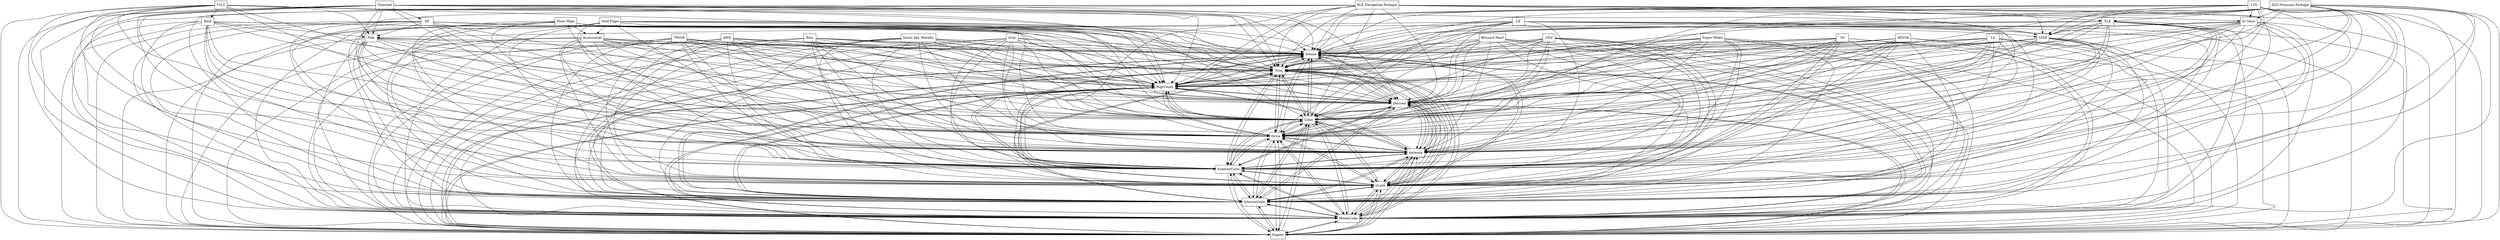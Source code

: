 digraph{
graph [rankdir=TB];
node [shape=box];
edge [arrowhead=normal];
0[label="Charcoal",]
1[label="5312",]
2[label="Base",]
3[label="8PSGR",]
4[label="Sienna",]
5[label="Trim",]
6[label="Floor Mats",]
7[label="In Glass",]
8[label="Engine",]
9[label="ModelCode",]
10[label="InteriorColor",]
11[label="AWD",]
12[label="Silver Sky Metallic",]
13[label="Mud Flaps",]
14[label="Grade",]
15[label="LTD",]
16[label="ExteriorColor",]
17[label="XLE",]
18[label="5328",]
19[label="V6",]
20[label="Antenna",]
21[label="SE",]
22[label="Blizzard Pearl",]
23[label="Drive",]
24[label="Super White",]
25[label="L4",]
26[label="7PSGR",]
27[label="XLE Navigation Package",]
28[label="Bisc",]
29[label="Gray",]
30[label="Color",]
31[label="Pole",]
32[label="Accessories",]
33[label="XLE Premium Package",]
34[label="2Wd",]
35[label="Derived",]
36[label="LE",]
37[label="PsgrCount",]
0->4[label="",]
0->5[label="",]
0->8[label="",]
0->9[label="",]
0->10[label="",]
0->14[label="",]
0->16[label="",]
0->18[label="",]
0->20[label="",]
0->21[label="",]
0->23[label="",]
0->30[label="",]
0->31[label="",]
0->35[label="",]
0->37[label="",]
1->2[label="",]
1->4[label="",]
1->5[label="",]
1->8[label="",]
1->9[label="",]
1->10[label="",]
1->14[label="",]
1->16[label="",]
1->20[label="",]
1->23[label="",]
1->30[label="",]
1->31[label="",]
1->35[label="",]
1->37[label="",]
2->4[label="",]
2->5[label="",]
2->8[label="",]
2->9[label="",]
2->10[label="",]
2->14[label="",]
2->16[label="",]
2->20[label="",]
2->23[label="",]
2->30[label="",]
2->31[label="",]
2->35[label="",]
2->37[label="",]
3->4[label="",]
3->5[label="",]
3->8[label="",]
3->9[label="",]
3->10[label="",]
3->14[label="",]
3->16[label="",]
3->20[label="",]
3->23[label="",]
3->30[label="",]
3->35[label="",]
3->37[label="",]
4->5[label="",]
4->8[label="",]
4->9[label="",]
4->10[label="",]
4->14[label="",]
4->16[label="",]
4->20[label="",]
4->23[label="",]
4->30[label="",]
4->35[label="",]
4->37[label="",]
5->4[label="",]
5->8[label="",]
5->9[label="",]
5->10[label="",]
5->14[label="",]
5->16[label="",]
5->20[label="",]
5->23[label="",]
5->30[label="",]
5->35[label="",]
5->37[label="",]
6->4[label="",]
6->5[label="",]
6->8[label="",]
6->9[label="",]
6->10[label="",]
6->14[label="",]
6->16[label="",]
6->20[label="",]
6->23[label="",]
6->30[label="",]
6->32[label="",]
6->35[label="",]
6->37[label="",]
7->4[label="",]
7->5[label="",]
7->8[label="",]
7->9[label="",]
7->10[label="",]
7->14[label="",]
7->16[label="",]
7->18[label="",]
7->20[label="",]
7->23[label="",]
7->30[label="",]
7->35[label="",]
7->37[label="",]
8->4[label="",]
8->5[label="",]
8->9[label="",]
8->10[label="",]
8->14[label="",]
8->16[label="",]
8->20[label="",]
8->23[label="",]
8->30[label="",]
8->35[label="",]
8->37[label="",]
9->4[label="",]
9->5[label="",]
9->8[label="",]
9->10[label="",]
9->14[label="",]
9->16[label="",]
9->20[label="",]
9->23[label="",]
9->30[label="",]
9->35[label="",]
9->37[label="",]
10->4[label="",]
10->5[label="",]
10->8[label="",]
10->9[label="",]
10->14[label="",]
10->16[label="",]
10->20[label="",]
10->23[label="",]
10->30[label="",]
10->35[label="",]
10->37[label="",]
11->4[label="",]
11->5[label="",]
11->8[label="",]
11->9[label="",]
11->10[label="",]
11->14[label="",]
11->16[label="",]
11->20[label="",]
11->23[label="",]
11->30[label="",]
11->35[label="",]
11->37[label="",]
12->4[label="",]
12->5[label="",]
12->8[label="",]
12->9[label="",]
12->10[label="",]
12->14[label="",]
12->16[label="",]
12->20[label="",]
12->23[label="",]
12->30[label="",]
12->35[label="",]
12->37[label="",]
13->4[label="",]
13->5[label="",]
13->8[label="",]
13->9[label="",]
13->10[label="",]
13->14[label="",]
13->16[label="",]
13->20[label="",]
13->23[label="",]
13->30[label="",]
13->32[label="",]
13->35[label="",]
13->37[label="",]
14->4[label="",]
14->5[label="",]
14->8[label="",]
14->9[label="",]
14->10[label="",]
14->16[label="",]
14->20[label="",]
14->23[label="",]
14->30[label="",]
14->35[label="",]
14->37[label="",]
15->4[label="",]
15->5[label="",]
15->7[label="",]
15->8[label="",]
15->9[label="",]
15->10[label="",]
15->14[label="",]
15->16[label="",]
15->18[label="",]
15->20[label="",]
15->23[label="",]
15->30[label="",]
15->35[label="",]
15->37[label="",]
16->4[label="",]
16->5[label="",]
16->8[label="",]
16->9[label="",]
16->10[label="",]
16->14[label="",]
16->20[label="",]
16->23[label="",]
16->30[label="",]
16->35[label="",]
16->37[label="",]
17->4[label="",]
17->5[label="",]
17->8[label="",]
17->9[label="",]
17->10[label="",]
17->14[label="",]
17->16[label="",]
17->18[label="",]
17->20[label="",]
17->23[label="",]
17->30[label="",]
17->35[label="",]
17->37[label="",]
18->4[label="",]
18->5[label="",]
18->8[label="",]
18->9[label="",]
18->10[label="",]
18->14[label="",]
18->16[label="",]
18->20[label="",]
18->23[label="",]
18->30[label="",]
18->35[label="",]
18->37[label="",]
19->4[label="",]
19->5[label="",]
19->8[label="",]
19->9[label="",]
19->10[label="",]
19->14[label="",]
19->16[label="",]
19->20[label="",]
19->23[label="",]
19->30[label="",]
19->35[label="",]
19->37[label="",]
20->4[label="",]
20->5[label="",]
20->8[label="",]
20->9[label="",]
20->10[label="",]
20->14[label="",]
20->16[label="",]
20->23[label="",]
20->30[label="",]
20->35[label="",]
20->37[label="",]
21->4[label="",]
21->5[label="",]
21->8[label="",]
21->9[label="",]
21->10[label="",]
21->14[label="",]
21->16[label="",]
21->18[label="",]
21->20[label="",]
21->23[label="",]
21->30[label="",]
21->31[label="",]
21->35[label="",]
21->37[label="",]
22->4[label="",]
22->5[label="",]
22->8[label="",]
22->9[label="",]
22->10[label="",]
22->14[label="",]
22->16[label="",]
22->20[label="",]
22->23[label="",]
22->30[label="",]
22->35[label="",]
22->37[label="",]
23->4[label="",]
23->5[label="",]
23->8[label="",]
23->9[label="",]
23->10[label="",]
23->14[label="",]
23->16[label="",]
23->20[label="",]
23->30[label="",]
23->35[label="",]
23->37[label="",]
24->4[label="",]
24->5[label="",]
24->8[label="",]
24->9[label="",]
24->10[label="",]
24->14[label="",]
24->16[label="",]
24->20[label="",]
24->23[label="",]
24->30[label="",]
24->35[label="",]
24->37[label="",]
25->4[label="",]
25->5[label="",]
25->8[label="",]
25->9[label="",]
25->10[label="",]
25->14[label="",]
25->16[label="",]
25->20[label="",]
25->23[label="",]
25->30[label="",]
25->35[label="",]
25->37[label="",]
26->4[label="",]
26->5[label="",]
26->8[label="",]
26->9[label="",]
26->10[label="",]
26->14[label="",]
26->16[label="",]
26->20[label="",]
26->23[label="",]
26->30[label="",]
26->35[label="",]
26->37[label="",]
27->4[label="",]
27->5[label="",]
27->7[label="",]
27->8[label="",]
27->9[label="",]
27->10[label="",]
27->14[label="",]
27->16[label="",]
27->17[label="",]
27->18[label="",]
27->20[label="",]
27->23[label="",]
27->30[label="",]
27->35[label="",]
27->37[label="",]
28->4[label="",]
28->5[label="",]
28->8[label="",]
28->9[label="",]
28->10[label="",]
28->14[label="",]
28->16[label="",]
28->20[label="",]
28->23[label="",]
28->30[label="",]
28->35[label="",]
28->37[label="",]
29->4[label="",]
29->5[label="",]
29->8[label="",]
29->9[label="",]
29->10[label="",]
29->14[label="",]
29->16[label="",]
29->20[label="",]
29->23[label="",]
29->30[label="",]
29->35[label="",]
29->37[label="",]
30->4[label="",]
30->5[label="",]
30->8[label="",]
30->9[label="",]
30->10[label="",]
30->14[label="",]
30->16[label="",]
30->20[label="",]
30->23[label="",]
30->35[label="",]
30->37[label="",]
31->4[label="",]
31->5[label="",]
31->8[label="",]
31->9[label="",]
31->10[label="",]
31->14[label="",]
31->16[label="",]
31->20[label="",]
31->23[label="",]
31->30[label="",]
31->35[label="",]
31->37[label="",]
32->4[label="",]
32->5[label="",]
32->8[label="",]
32->9[label="",]
32->10[label="",]
32->14[label="",]
32->16[label="",]
32->20[label="",]
32->23[label="",]
32->30[label="",]
32->35[label="",]
32->37[label="",]
33->4[label="",]
33->5[label="",]
33->7[label="",]
33->8[label="",]
33->9[label="",]
33->10[label="",]
33->14[label="",]
33->16[label="",]
33->17[label="",]
33->18[label="",]
33->20[label="",]
33->23[label="",]
33->30[label="",]
33->35[label="",]
33->37[label="",]
34->4[label="",]
34->5[label="",]
34->8[label="",]
34->9[label="",]
34->10[label="",]
34->14[label="",]
34->16[label="",]
34->20[label="",]
34->23[label="",]
34->30[label="",]
34->35[label="",]
34->37[label="",]
35->4[label="",]
35->5[label="",]
35->8[label="",]
35->9[label="",]
35->10[label="",]
35->14[label="",]
35->16[label="",]
35->20[label="",]
35->23[label="",]
35->30[label="",]
35->37[label="",]
36->4[label="",]
36->5[label="",]
36->8[label="",]
36->9[label="",]
36->10[label="",]
36->14[label="",]
36->16[label="",]
36->18[label="",]
36->20[label="",]
36->23[label="",]
36->30[label="",]
36->31[label="",]
36->35[label="",]
36->37[label="",]
37->4[label="",]
37->5[label="",]
37->8[label="",]
37->9[label="",]
37->10[label="",]
37->14[label="",]
37->16[label="",]
37->20[label="",]
37->23[label="",]
37->30[label="",]
37->35[label="",]
}
